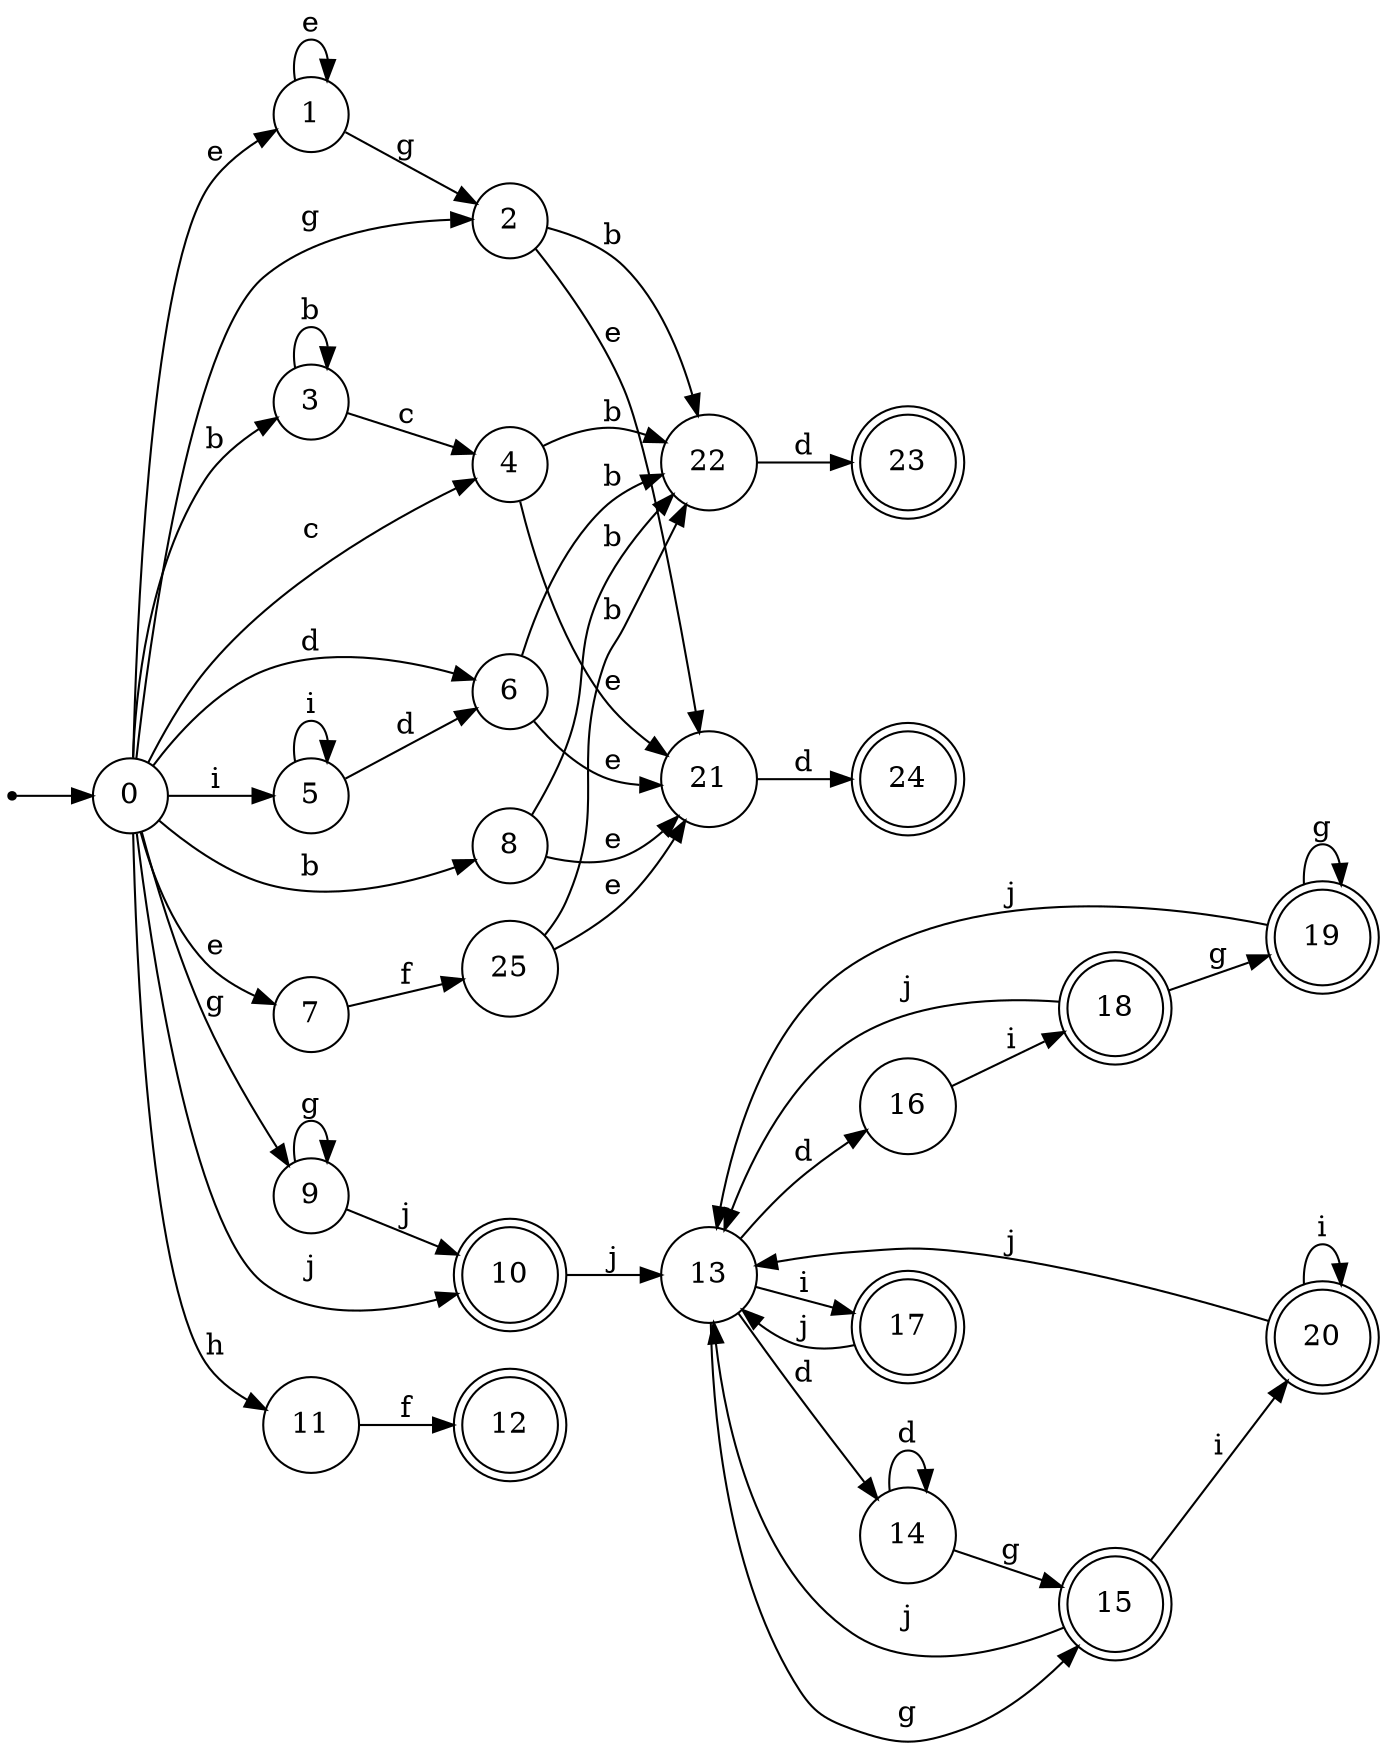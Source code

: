 digraph finite_state_machine {
rankdir=LR;
size="20,20";
node [shape = point]; "dummy0"
node [shape = circle]; "0";
"dummy0" -> "0";
node [shape = circle]; "1";
node [shape = circle]; "2";
node [shape = circle]; "3";
node [shape = circle]; "4";
node [shape = circle]; "5";
node [shape = circle]; "6";
node [shape = circle]; "7";
node [shape = circle]; "8";
node [shape = circle]; "9";
node [shape = doublecircle]; "10";node [shape = circle]; "11";
node [shape = doublecircle]; "12";node [shape = circle]; "13";
node [shape = circle]; "14";
node [shape = doublecircle]; "15";node [shape = circle]; "16";
node [shape = doublecircle]; "17";node [shape = doublecircle]; "18";node [shape = doublecircle]; "19";node [shape = doublecircle]; "20";node [shape = circle]; "21";
node [shape = circle]; "22";
node [shape = doublecircle]; "23";node [shape = doublecircle]; "24";node [shape = circle]; "25";
"0" -> "1" [label = "e"];
 "0" -> "7" [label = "e"];
 "0" -> "9" [label = "g"];
 "0" -> "2" [label = "g"];
 "0" -> "8" [label = "b"];
 "0" -> "3" [label = "b"];
 "0" -> "4" [label = "c"];
 "0" -> "5" [label = "i"];
 "0" -> "6" [label = "d"];
 "0" -> "10" [label = "j"];
 "0" -> "11" [label = "h"];
 "11" -> "12" [label = "f"];
 "10" -> "13" [label = "j"];
 "13" -> "16" [label = "d"];
 "13" -> "14" [label = "d"];
 "13" -> "15" [label = "g"];
 "13" -> "17" [label = "i"];
 "17" -> "13" [label = "j"];
 "16" -> "18" [label = "i"];
 "18" -> "19" [label = "g"];
 "18" -> "13" [label = "j"];
 "19" -> "19" [label = "g"];
 "19" -> "13" [label = "j"];
 "15" -> "20" [label = "i"];
 "15" -> "13" [label = "j"];
 "20" -> "20" [label = "i"];
 "20" -> "13" [label = "j"];
 "14" -> "14" [label = "d"];
 "14" -> "15" [label = "g"];
 "9" -> "9" [label = "g"];
 "9" -> "10" [label = "j"];
 "8" -> "21" [label = "e"];
 "8" -> "22" [label = "b"];
 "22" -> "23" [label = "d"];
 "21" -> "24" [label = "d"];
 "7" -> "25" [label = "f"];
 "25" -> "21" [label = "e"];
 "25" -> "22" [label = "b"];
 "6" -> "21" [label = "e"];
 "6" -> "22" [label = "b"];
 "5" -> "5" [label = "i"];
 "5" -> "6" [label = "d"];
 "4" -> "21" [label = "e"];
 "4" -> "22" [label = "b"];
 "3" -> "3" [label = "b"];
 "3" -> "4" [label = "c"];
 "2" -> "21" [label = "e"];
 "2" -> "22" [label = "b"];
 "1" -> "1" [label = "e"];
 "1" -> "2" [label = "g"];
 }
